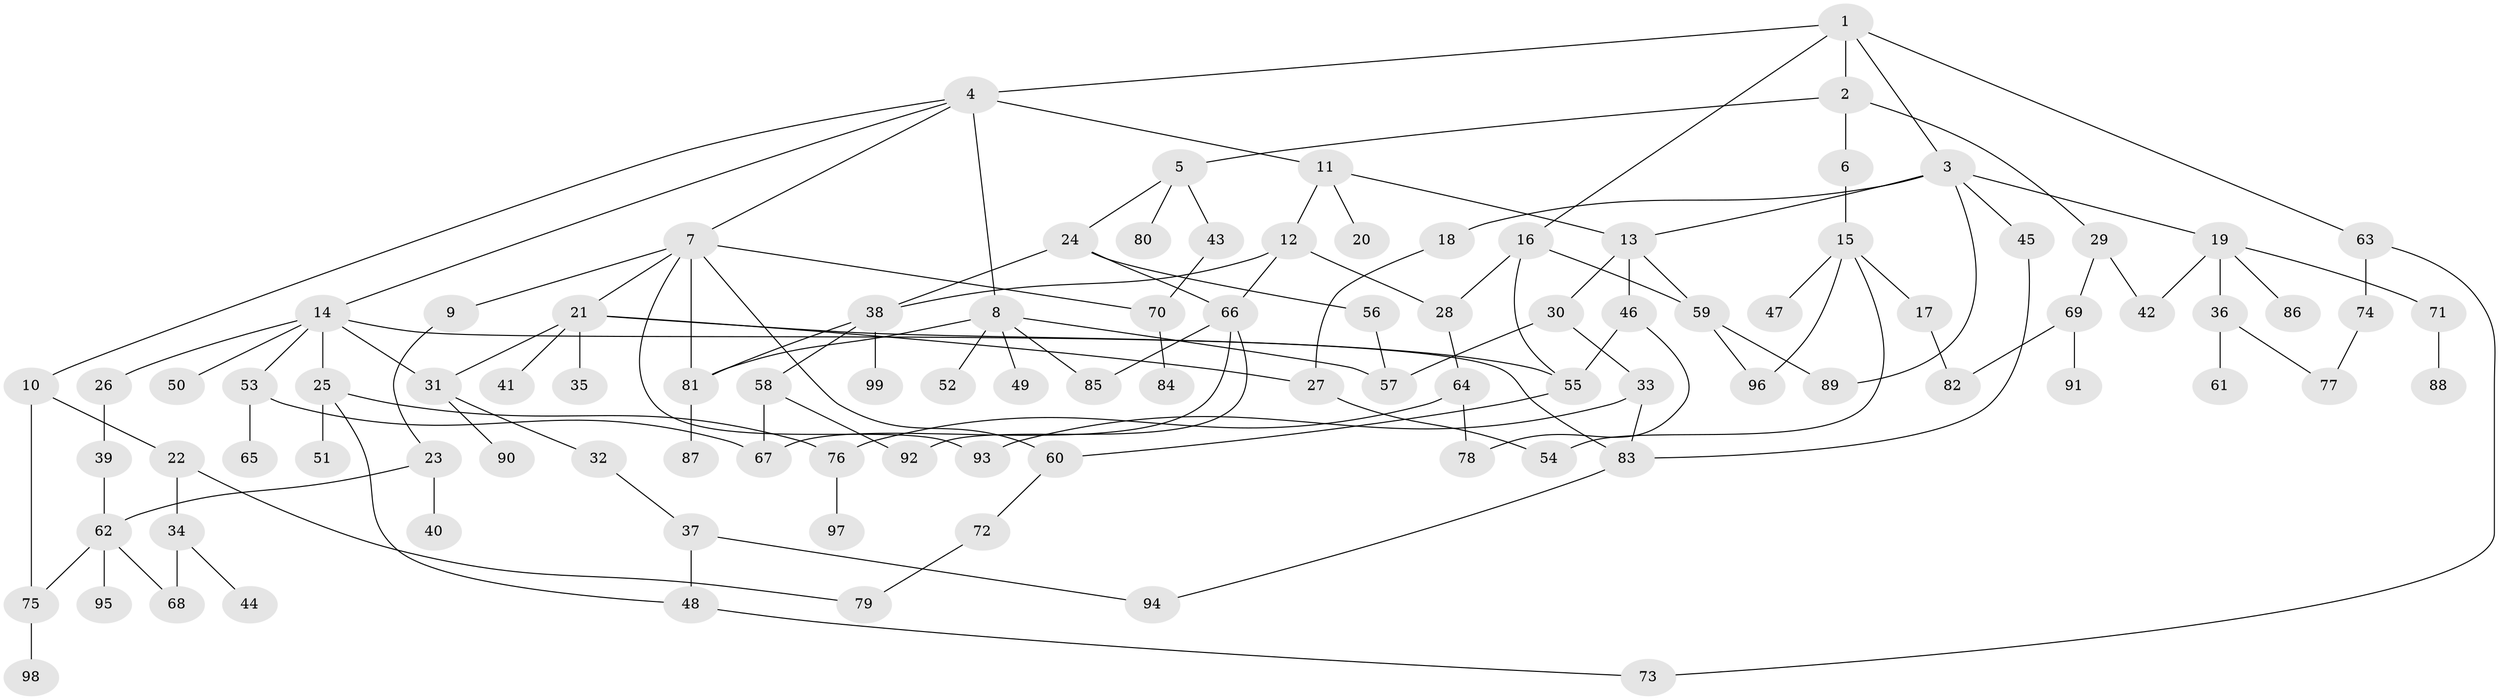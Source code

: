 // Generated by graph-tools (version 1.1) at 2025/25/03/09/25 03:25:25]
// undirected, 99 vertices, 135 edges
graph export_dot {
graph [start="1"]
  node [color=gray90,style=filled];
  1;
  2;
  3;
  4;
  5;
  6;
  7;
  8;
  9;
  10;
  11;
  12;
  13;
  14;
  15;
  16;
  17;
  18;
  19;
  20;
  21;
  22;
  23;
  24;
  25;
  26;
  27;
  28;
  29;
  30;
  31;
  32;
  33;
  34;
  35;
  36;
  37;
  38;
  39;
  40;
  41;
  42;
  43;
  44;
  45;
  46;
  47;
  48;
  49;
  50;
  51;
  52;
  53;
  54;
  55;
  56;
  57;
  58;
  59;
  60;
  61;
  62;
  63;
  64;
  65;
  66;
  67;
  68;
  69;
  70;
  71;
  72;
  73;
  74;
  75;
  76;
  77;
  78;
  79;
  80;
  81;
  82;
  83;
  84;
  85;
  86;
  87;
  88;
  89;
  90;
  91;
  92;
  93;
  94;
  95;
  96;
  97;
  98;
  99;
  1 -- 2;
  1 -- 3;
  1 -- 4;
  1 -- 16;
  1 -- 63;
  2 -- 5;
  2 -- 6;
  2 -- 29;
  3 -- 13;
  3 -- 18;
  3 -- 19;
  3 -- 45;
  3 -- 89;
  4 -- 7;
  4 -- 8;
  4 -- 10;
  4 -- 11;
  4 -- 14;
  5 -- 24;
  5 -- 43;
  5 -- 80;
  6 -- 15;
  7 -- 9;
  7 -- 21;
  7 -- 81;
  7 -- 60;
  7 -- 70;
  7 -- 93;
  8 -- 49;
  8 -- 52;
  8 -- 57;
  8 -- 85;
  8 -- 81;
  9 -- 23;
  10 -- 22;
  10 -- 75;
  11 -- 12;
  11 -- 20;
  11 -- 13;
  12 -- 38;
  12 -- 66;
  12 -- 28;
  13 -- 30;
  13 -- 46;
  13 -- 59;
  14 -- 25;
  14 -- 26;
  14 -- 50;
  14 -- 53;
  14 -- 31;
  14 -- 83;
  15 -- 17;
  15 -- 47;
  15 -- 54;
  15 -- 96;
  16 -- 28;
  16 -- 55;
  16 -- 59;
  17 -- 82;
  18 -- 27;
  19 -- 36;
  19 -- 71;
  19 -- 86;
  19 -- 42;
  21 -- 27;
  21 -- 31;
  21 -- 35;
  21 -- 41;
  21 -- 55;
  22 -- 34;
  22 -- 79;
  23 -- 40;
  23 -- 62;
  24 -- 56;
  24 -- 66;
  24 -- 38;
  25 -- 48;
  25 -- 51;
  25 -- 76;
  26 -- 39;
  27 -- 54;
  28 -- 64;
  29 -- 42;
  29 -- 69;
  30 -- 33;
  30 -- 57;
  31 -- 32;
  31 -- 90;
  32 -- 37;
  33 -- 93;
  33 -- 83;
  34 -- 44;
  34 -- 68;
  36 -- 61;
  36 -- 77;
  37 -- 94;
  37 -- 48;
  38 -- 58;
  38 -- 81;
  38 -- 99;
  39 -- 62;
  43 -- 70;
  45 -- 83;
  46 -- 78;
  46 -- 55;
  48 -- 73;
  53 -- 65;
  53 -- 67;
  55 -- 60;
  56 -- 57;
  58 -- 67;
  58 -- 92;
  59 -- 96;
  59 -- 89;
  60 -- 72;
  62 -- 75;
  62 -- 95;
  62 -- 68;
  63 -- 74;
  63 -- 73;
  64 -- 78;
  64 -- 76;
  66 -- 85;
  66 -- 67;
  66 -- 92;
  69 -- 91;
  69 -- 82;
  70 -- 84;
  71 -- 88;
  72 -- 79;
  74 -- 77;
  75 -- 98;
  76 -- 97;
  81 -- 87;
  83 -- 94;
}
